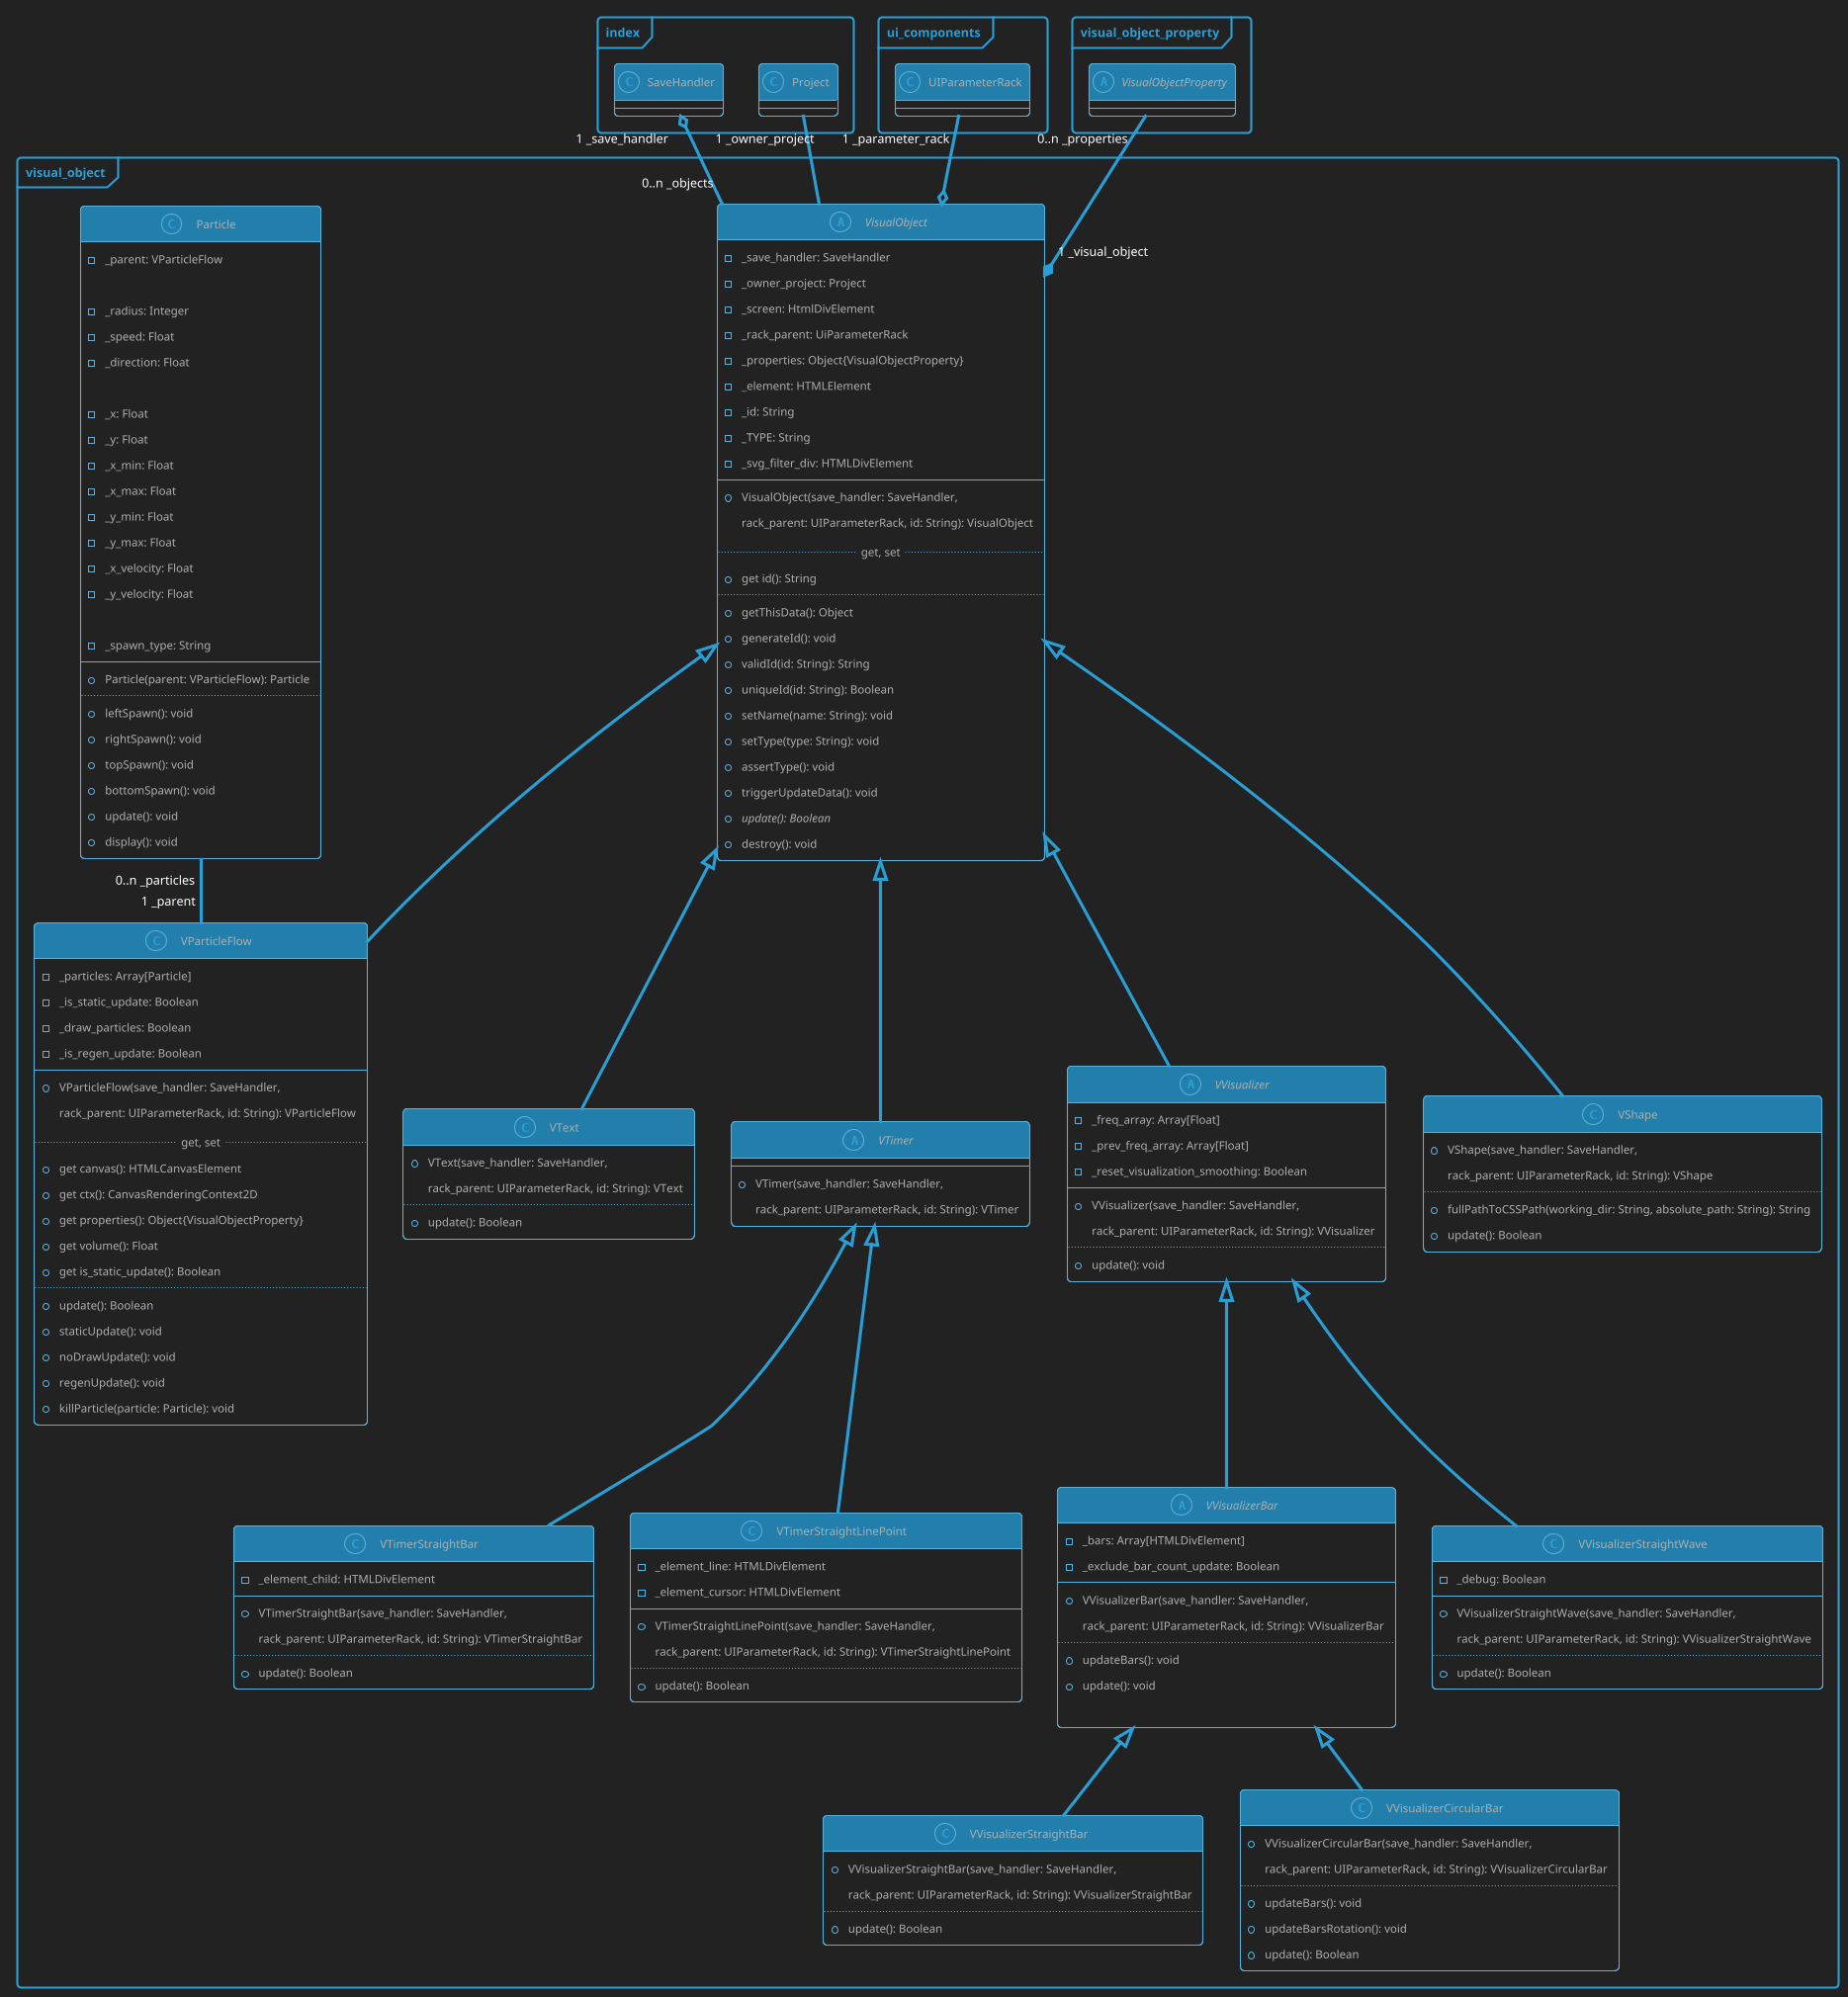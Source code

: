 'MIT License - Copyright (c) 2020-2021 Picorims

@startuml visual_object
!theme cyborg-outline
skinparam BackgroundColor #222222
' skinparam groupInheritance 2
skinparam PackageStyle frame

package "index" {
    class SaveHandler {}
    class Project {}
}

package "ui_components" {
    class UIParameterRack {}
}

package "visual_object_property" {
    abstract class VisualObjectProperty {}
}

package "visual_object" {
    abstract class VisualObject {
        - _save_handler: SaveHandler
        - _owner_project: Project
        - _screen: HtmlDivElement
        - _rack_parent: UiParameterRack
        - _properties: Object{VisualObjectProperty}
        - _element: HTMLElement
        - _id: String
        - _TYPE: String
        - _svg_filter_div: HTMLDivElement
        --
        + VisualObject(save_handler: SaveHandler,
        rack_parent: UIParameterRack, id: String): VisualObject
        ..get, set..
        + get id(): String
        ..
        + getThisData(): Object
        + generateId(): void
        + validId(id: String): String
        + uniqueId(id: String): Boolean
        + setName(name: String): void
        + setType(type: String): void
        + assertType(): void
        + triggerUpdateData(): void
        {abstract} + update(): Boolean
        + destroy(): void
    }
    VisualObject "0..n _objects" -up-o "1 _save_handler" SaveHandler
    VisualObject " " -up- "1 _owner_project" Project
    VisualObject " " o-up- "1 _parameter_rack" UIParameterRack
    VisualObject "1 _visual_object" *-up- "0..n _properties" VisualObjectProperty

    class VText {
        + VText(save_handler: SaveHandler,
        rack_parent: UIParameterRack, id: String): VText
        ..
        + update(): Boolean
    }
    VisualObject <|-- VText

    abstract class VTimer {
        + VTimer(save_handler: SaveHandler,
        rack_parent: UIParameterRack, id: String): VTimer
    }
    VisualObject <|-- VTimer

    class VTimerStraightBar {
        - _element_child: HTMLDivElement
        --
        + VTimerStraightBar(save_handler: SaveHandler,
        rack_parent: UIParameterRack, id: String): VTimerStraightBar
        ..
        + update(): Boolean
    }
    VTimer <|-- VTimerStraightBar
    
    class VTimerStraightLinePoint {
        - _element_line: HTMLDivElement
        - _element_cursor: HTMLDivElement
        --
        + VTimerStraightLinePoint(save_handler: SaveHandler,
        rack_parent: UIParameterRack, id: String): VTimerStraightLinePoint
        ..
        + update(): Boolean
    }
    VTimer <|-- VTimerStraightLinePoint

    class VParticleFlow {
        - _particles: Array[Particle]
        - _is_static_update: Boolean
        - _draw_particles: Boolean
        - _is_regen_update: Boolean
        --
        + VParticleFlow(save_handler: SaveHandler,
        rack_parent: UIParameterRack, id: String): VParticleFlow
        ..get, set..
        + get canvas(): HTMLCanvasElement
        + get ctx(): CanvasRenderingContext2D
        + get properties(): Object{VisualObjectProperty}
        + get volume(): Float
        + get is_static_update(): Boolean
        ..
        + update(): Boolean
        + staticUpdate(): void
        + noDrawUpdate(): void
        + regenUpdate(): void
        + killParticle(particle: Particle): void
    }
    VisualObject <|-- VParticleFlow

    class Particle {
        - _parent: VParticleFlow

        - _radius: Integer
        - _speed: Float
        - _direction: Float

        - _x: Float
        - _y: Float
        - _x_min: Float
        - _x_max: Float
        - _y_min: Float
        - _y_max: Float
        - _x_velocity: Float
        - _y_velocity: Float

        - _spawn_type: String
        --
        + Particle(parent: VParticleFlow): Particle
        ..
        + leftSpawn(): void
        + rightSpawn(): void
        + topSpawn(): void
        + bottomSpawn(): void
        + update(): void
        + display(): void
    }
    Particle "0..n _particles" -- "1 _parent" VParticleFlow

    abstract class VVisualizer {
        - _freq_array: Array[Float]
        - _prev_freq_array: Array[Float]
        - _reset_visualization_smoothing: Boolean
        --
        + VVisualizer(save_handler: SaveHandler,
        rack_parent: UIParameterRack, id: String): VVisualizer
        ..
        + update(): void
    }
    VisualObject <|-- VVisualizer

    abstract class VVisualizerBar {
        - _bars: Array[HTMLDivElement]
        - _exclude_bar_count_update: Boolean
        --
        + VVisualizerBar(save_handler: SaveHandler,
        rack_parent: UIParameterRack, id: String): VVisualizerBar
        ..
        + updateBars(): void
        + update(): void

    }
    VVisualizer <|-- VVisualizerBar

    class VVisualizerStraightBar {
        + VVisualizerStraightBar(save_handler: SaveHandler,
        rack_parent: UIParameterRack, id: String): VVisualizerStraightBar
        ..
        + update(): Boolean
    }
    VVisualizerBar <|-- VVisualizerStraightBar
    
    class VVisualizerCircularBar {
        + VVisualizerCircularBar(save_handler: SaveHandler,
        rack_parent: UIParameterRack, id: String): VVisualizerCircularBar
        ..
        + updateBars(): void
        + updateBarsRotation(): void
        + update(): Boolean
    }
    VVisualizerBar <|-- VVisualizerCircularBar

    class VVisualizerStraightWave {
        - _debug: Boolean
        --
        + VVisualizerStraightWave(save_handler: SaveHandler,
        rack_parent: UIParameterRack, id: String): VVisualizerStraightWave
        ..
        + update(): Boolean
    }
    VVisualizer <|-- VVisualizerStraightWave

    class VShape {
        + VShape(save_handler: SaveHandler,
        rack_parent: UIParameterRack, id: String): VShape
        ..
        + fullPathToCSSPath(working_dir: String, absolute_path: String): String
        + update(): Boolean
    }
    VisualObject <|-- VShape
}

@enduml
